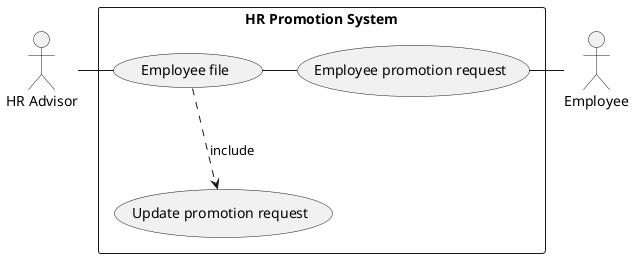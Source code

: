 @startuml


actor HR as "HR Advisor"
actor employee as "Employee"


rectangle "HR Promotion System" {


    usecase UC5 as "Employee file"

    usecase UC4 as "Employee promotion request"

    usecase UCa as "Update promotion request"

    HR - UC5
    UC5 ..> UCa : include
    UC4 - employee
    UC5 - UC4
@enduml
